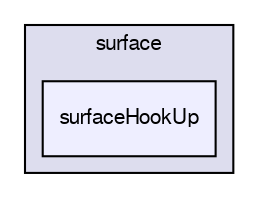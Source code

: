 digraph "applications/utilities/surface/surfaceHookUp" {
  bgcolor=transparent;
  compound=true
  node [ fontsize="10", fontname="FreeSans"];
  edge [ labelfontsize="10", labelfontname="FreeSans"];
  subgraph clusterdir_f17de662d5fa06afbf0442aecb6ca0a0 {
    graph [ bgcolor="#ddddee", pencolor="black", label="surface" fontname="FreeSans", fontsize="10", URL="dir_f17de662d5fa06afbf0442aecb6ca0a0.html"]
  dir_5d7ca5f64cde0d86afc72a144ce4a0b7 [shape=box, label="surfaceHookUp", style="filled", fillcolor="#eeeeff", pencolor="black", URL="dir_5d7ca5f64cde0d86afc72a144ce4a0b7.html"];
  }
}

